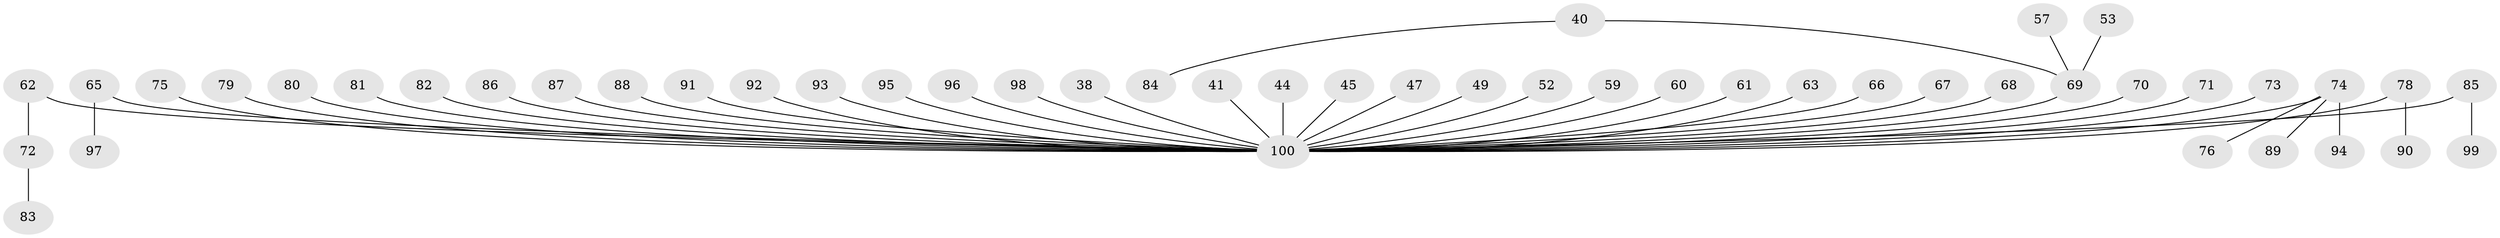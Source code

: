 // original degree distribution, {8: 0.01, 5: 0.06, 4: 0.05, 3: 0.08, 6: 0.01, 2: 0.25, 7: 0.01, 1: 0.53}
// Generated by graph-tools (version 1.1) at 2025/53/03/09/25 04:53:43]
// undirected, 50 vertices, 49 edges
graph export_dot {
graph [start="1"]
  node [color=gray90,style=filled];
  38;
  40;
  41;
  44;
  45;
  47;
  49;
  52 [super="+18+25"];
  53;
  57;
  59;
  60;
  61;
  62;
  63;
  65;
  66;
  67;
  68;
  69 [super="+10"];
  70;
  71;
  72;
  73;
  74;
  75;
  76;
  78;
  79;
  80;
  81;
  82;
  83;
  84;
  85;
  86;
  87;
  88;
  89;
  90;
  91;
  92;
  93;
  94;
  95;
  96;
  97;
  98;
  99;
  100 [super="+2+77+14+15+37+35+20+42+32+43+36+46+39+58+56+51+64"];
  38 -- 100;
  40 -- 84;
  40 -- 69;
  41 -- 100;
  44 -- 100;
  45 -- 100;
  47 -- 100;
  49 -- 100;
  52 -- 100;
  53 -- 69;
  57 -- 69;
  59 -- 100;
  60 -- 100;
  61 -- 100;
  62 -- 72;
  62 -- 100;
  63 -- 100;
  65 -- 97;
  65 -- 100;
  66 -- 100;
  67 -- 100;
  68 -- 100;
  69 -- 100;
  70 -- 100;
  71 -- 100;
  72 -- 83;
  73 -- 100;
  74 -- 76;
  74 -- 89;
  74 -- 94;
  74 -- 100;
  75 -- 100;
  78 -- 90;
  78 -- 100;
  79 -- 100;
  80 -- 100;
  81 -- 100;
  82 -- 100;
  85 -- 99;
  85 -- 100;
  86 -- 100;
  87 -- 100;
  88 -- 100;
  91 -- 100;
  92 -- 100;
  93 -- 100;
  95 -- 100;
  96 -- 100;
  98 -- 100;
}
